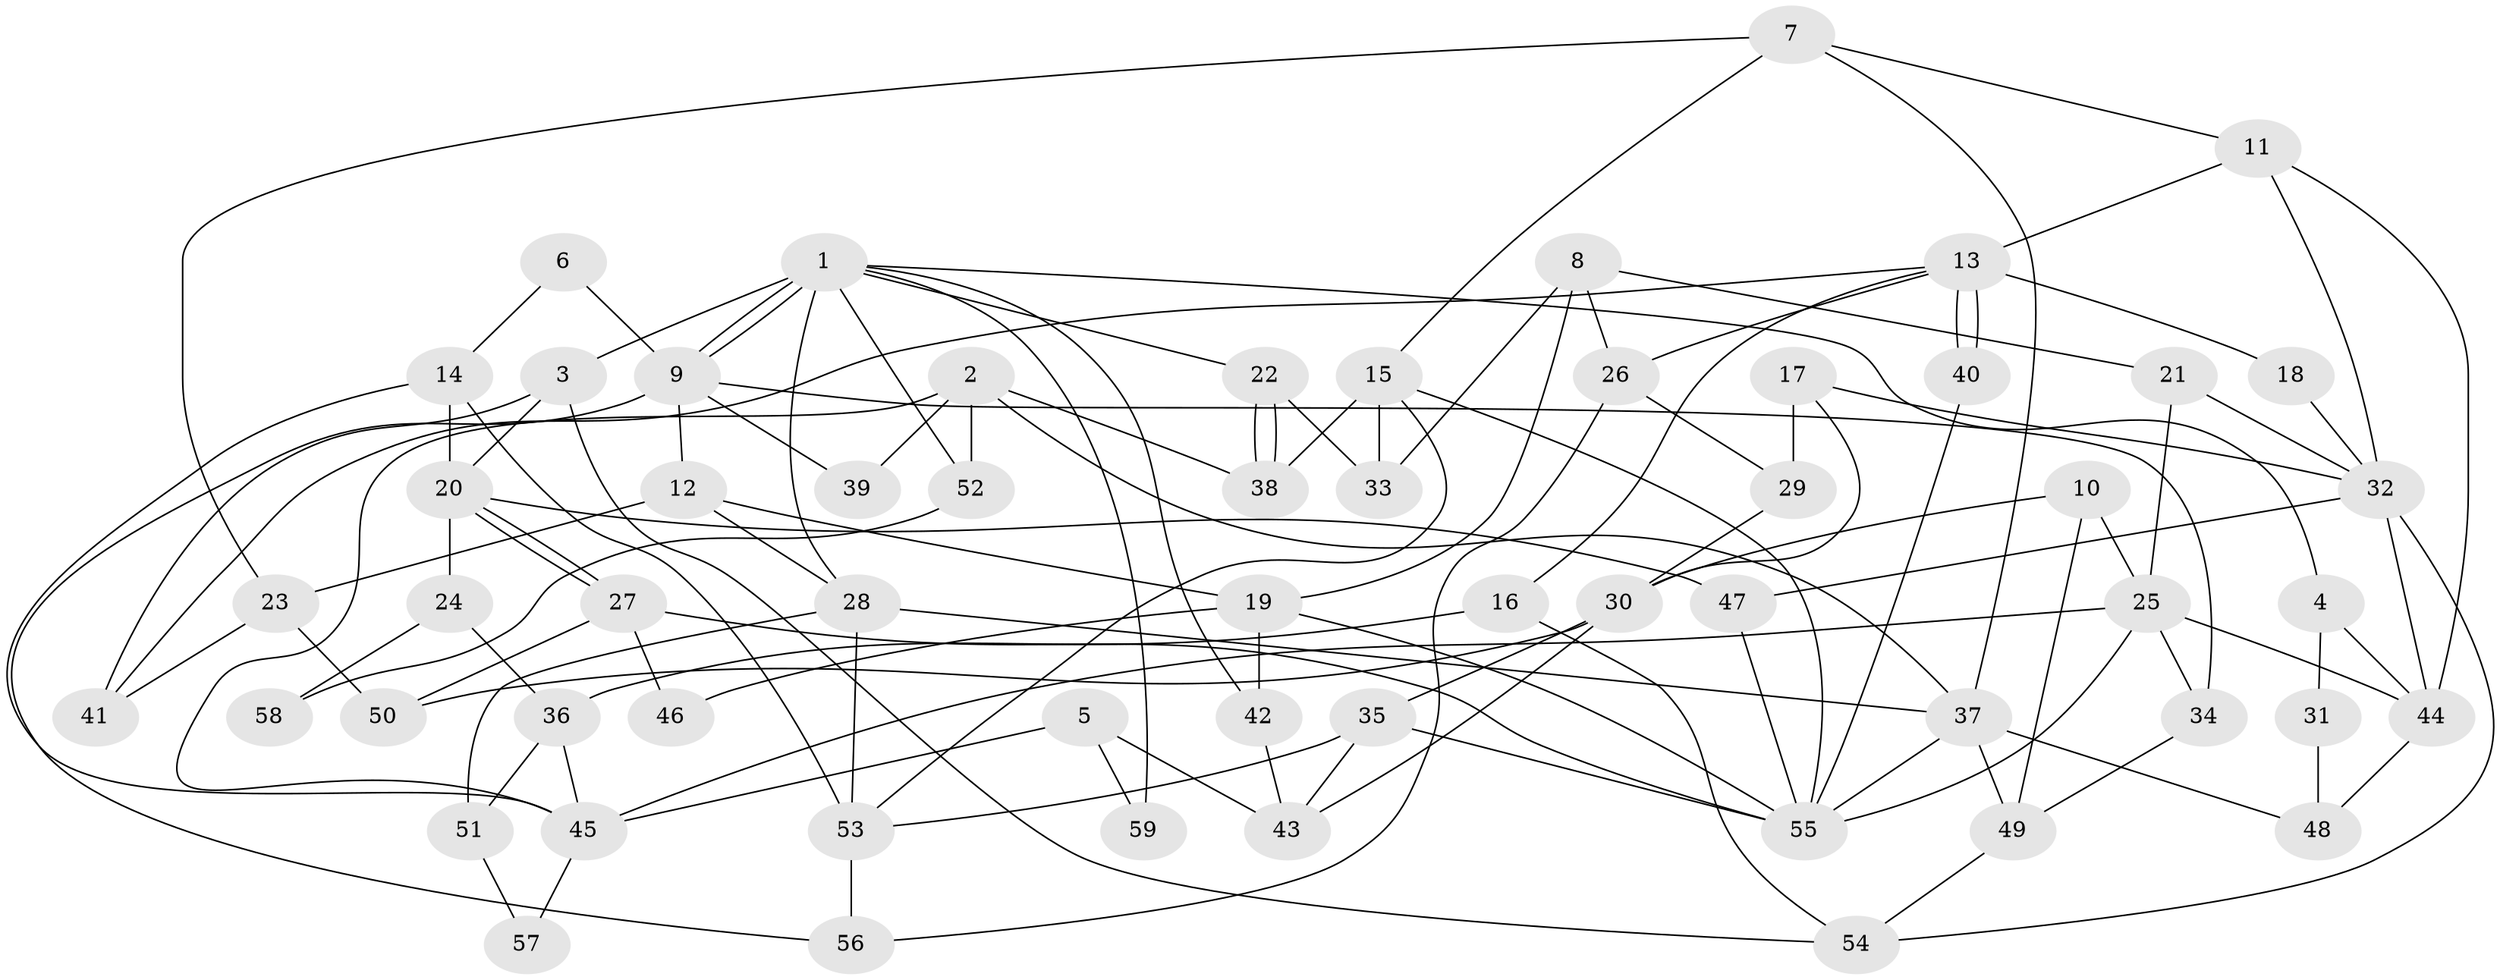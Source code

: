 // Generated by graph-tools (version 1.1) at 2025/14/03/09/25 04:14:51]
// undirected, 59 vertices, 118 edges
graph export_dot {
graph [start="1"]
  node [color=gray90,style=filled];
  1;
  2;
  3;
  4;
  5;
  6;
  7;
  8;
  9;
  10;
  11;
  12;
  13;
  14;
  15;
  16;
  17;
  18;
  19;
  20;
  21;
  22;
  23;
  24;
  25;
  26;
  27;
  28;
  29;
  30;
  31;
  32;
  33;
  34;
  35;
  36;
  37;
  38;
  39;
  40;
  41;
  42;
  43;
  44;
  45;
  46;
  47;
  48;
  49;
  50;
  51;
  52;
  53;
  54;
  55;
  56;
  57;
  58;
  59;
  1 -- 9;
  1 -- 9;
  1 -- 42;
  1 -- 3;
  1 -- 4;
  1 -- 22;
  1 -- 28;
  1 -- 52;
  1 -- 59;
  2 -- 38;
  2 -- 37;
  2 -- 39;
  2 -- 45;
  2 -- 52;
  3 -- 20;
  3 -- 41;
  3 -- 54;
  4 -- 44;
  4 -- 31;
  5 -- 45;
  5 -- 43;
  5 -- 59;
  6 -- 14;
  6 -- 9;
  7 -- 37;
  7 -- 15;
  7 -- 11;
  7 -- 23;
  8 -- 26;
  8 -- 33;
  8 -- 19;
  8 -- 21;
  9 -- 12;
  9 -- 34;
  9 -- 39;
  9 -- 56;
  10 -- 25;
  10 -- 49;
  10 -- 30;
  11 -- 13;
  11 -- 32;
  11 -- 44;
  12 -- 23;
  12 -- 28;
  12 -- 19;
  13 -- 40;
  13 -- 40;
  13 -- 26;
  13 -- 16;
  13 -- 18;
  13 -- 41;
  14 -- 53;
  14 -- 20;
  14 -- 45;
  15 -- 55;
  15 -- 53;
  15 -- 33;
  15 -- 38;
  16 -- 54;
  16 -- 36;
  17 -- 32;
  17 -- 30;
  17 -- 29;
  18 -- 32;
  19 -- 42;
  19 -- 46;
  19 -- 55;
  20 -- 47;
  20 -- 27;
  20 -- 27;
  20 -- 24;
  21 -- 25;
  21 -- 32;
  22 -- 38;
  22 -- 38;
  22 -- 33;
  23 -- 41;
  23 -- 50;
  24 -- 36;
  24 -- 58;
  25 -- 45;
  25 -- 44;
  25 -- 34;
  25 -- 55;
  26 -- 29;
  26 -- 56;
  27 -- 55;
  27 -- 46;
  27 -- 50;
  28 -- 37;
  28 -- 51;
  28 -- 53;
  29 -- 30;
  30 -- 50;
  30 -- 35;
  30 -- 43;
  31 -- 48;
  32 -- 44;
  32 -- 47;
  32 -- 54;
  34 -- 49;
  35 -- 55;
  35 -- 43;
  35 -- 53;
  36 -- 45;
  36 -- 51;
  37 -- 55;
  37 -- 49;
  37 -- 48;
  40 -- 55;
  42 -- 43;
  44 -- 48;
  45 -- 57;
  47 -- 55;
  49 -- 54;
  51 -- 57;
  52 -- 58;
  53 -- 56;
}
